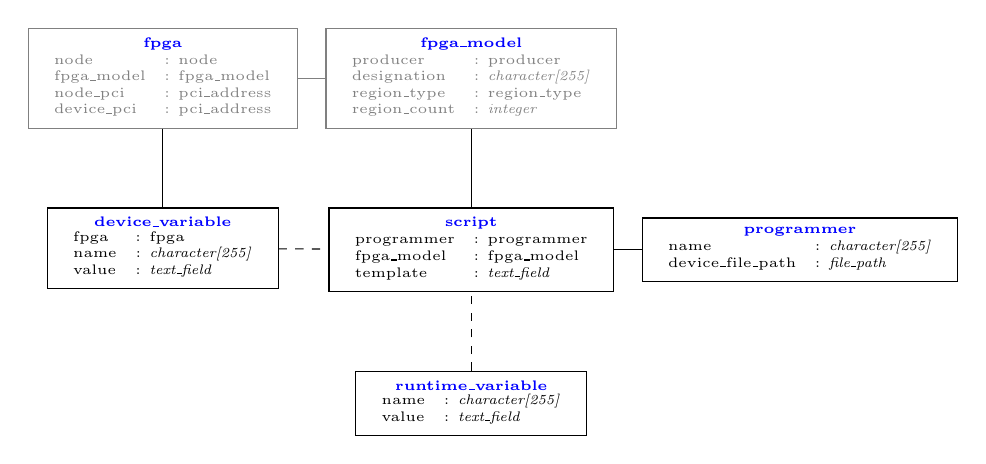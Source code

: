 \begin{tikzpicture}[
	every node/.style={draw, align=center, font=\tiny},
]

	\node[gray](fpga){
		\textbf{\color{blue}{
			fpga
		}}\\
		\begin{tabular}{l@{\hskip 1em}l}
			node &: node \\
			fpga\_model &: fpga\_model \\
			node\_pci &: pci\_address \\
			device\_pci &: pci\_address
		\end{tabular}
	};

	\node[gray, right= 1 em of fpga](fpga_model){
		\textbf{\color{blue}{
			fpga\_model
		}}\\
		\begin{tabular}{l@{\hskip 1em}l}
			producer &: producer \\
			designation &: \emph{character[255]} \\
			region\_type &: region\_type\\
			region\_count &: \emph{integer}
		\end{tabular}
	};

	\node[below = of fpga](device_variable){
		\textbf{\color{blue}{
			device\_variable
		}}\\
		\begin{tabular}{l@{\hskip 1em}l}
			fpga &: fpga \\
			name &: \emph{character[255]} \\
			value &: \emph{text\_field} \\
		\end{tabular}
	};

	\node[below = of fpga_model](script){
		\textbf{\color{blue}{
			script
		}}\\
		\begin{tabular}{l@{\hskip 1em}l}
			programmer &: programmer \\
			fpga\_model &: fpga\_model \\
			template &: \emph{text\_field} \\
		\end{tabular}
	};

	\node[below = of script](runtime_variable){
		\textbf{\color{blue}{
			runtime\_variable
		}}\\
		\begin{tabular}{l@{\hskip 1em}l}
			name &: \emph{character[255]} \\
			value &: \emph{text\_field} \\
		\end{tabular}
	};

	\node[right = 1em of script](programmer){
		\textbf{\color{blue}{
			programmer
		}}\\
		\begin{tabular}{l@{\hskip 1em}l}
			name &: \emph{character[255]} \\
			device\_file\_path &: \emph{file\_path} \\
		\end{tabular}
	};

\draw[gray] (fpga) -- (fpga_model);
\draw (fpga) -- (device_variable);
\draw [dashed] (device_variable) -- (script);
\draw [dashed] (runtime_variable) -- (script);
\draw (script) -- (programmer);
\draw (script) -- (fpga_model);


\end{tikzpicture}